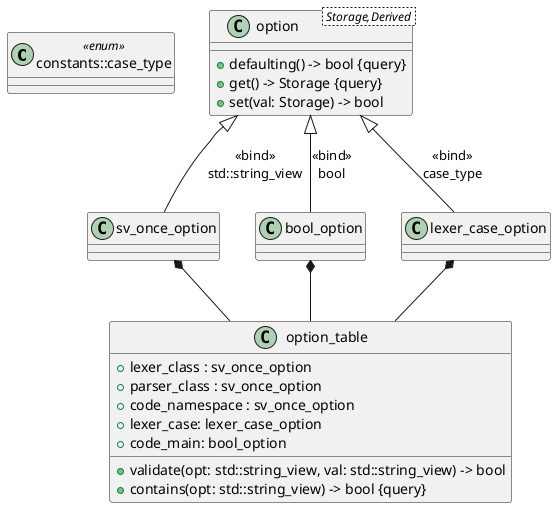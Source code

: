 @startuml

class constants::case_type <<enum>>

class option < Storage,Derived > {
    +defaulting() -> bool {query}
    +get() -> Storage {query}
    +set(val: Storage) -> bool
}

class sv_once_option

option <|-- sv_once_option : "<<bind>>\nstd::string_view"

class bool_option

option <|-- bool_option : "<<bind>>\nbool"

class lexer_case_option

option <|-- lexer_case_option : "<<bind>>\ncase_type"

class option_table {
    +lexer_class : sv_once_option
    +parser_class : sv_once_option
    +code_namespace : sv_once_option
    +lexer_case: lexer_case_option
    +code_main: bool_option

    +validate(opt: std::string_view, val: std::string_view) -> bool
    +contains(opt: std::string_view) -> bool {query}
}

sv_once_option *-- option_table
lexer_case_option *-- option_table
bool_option  *-- option_table
@enduml
